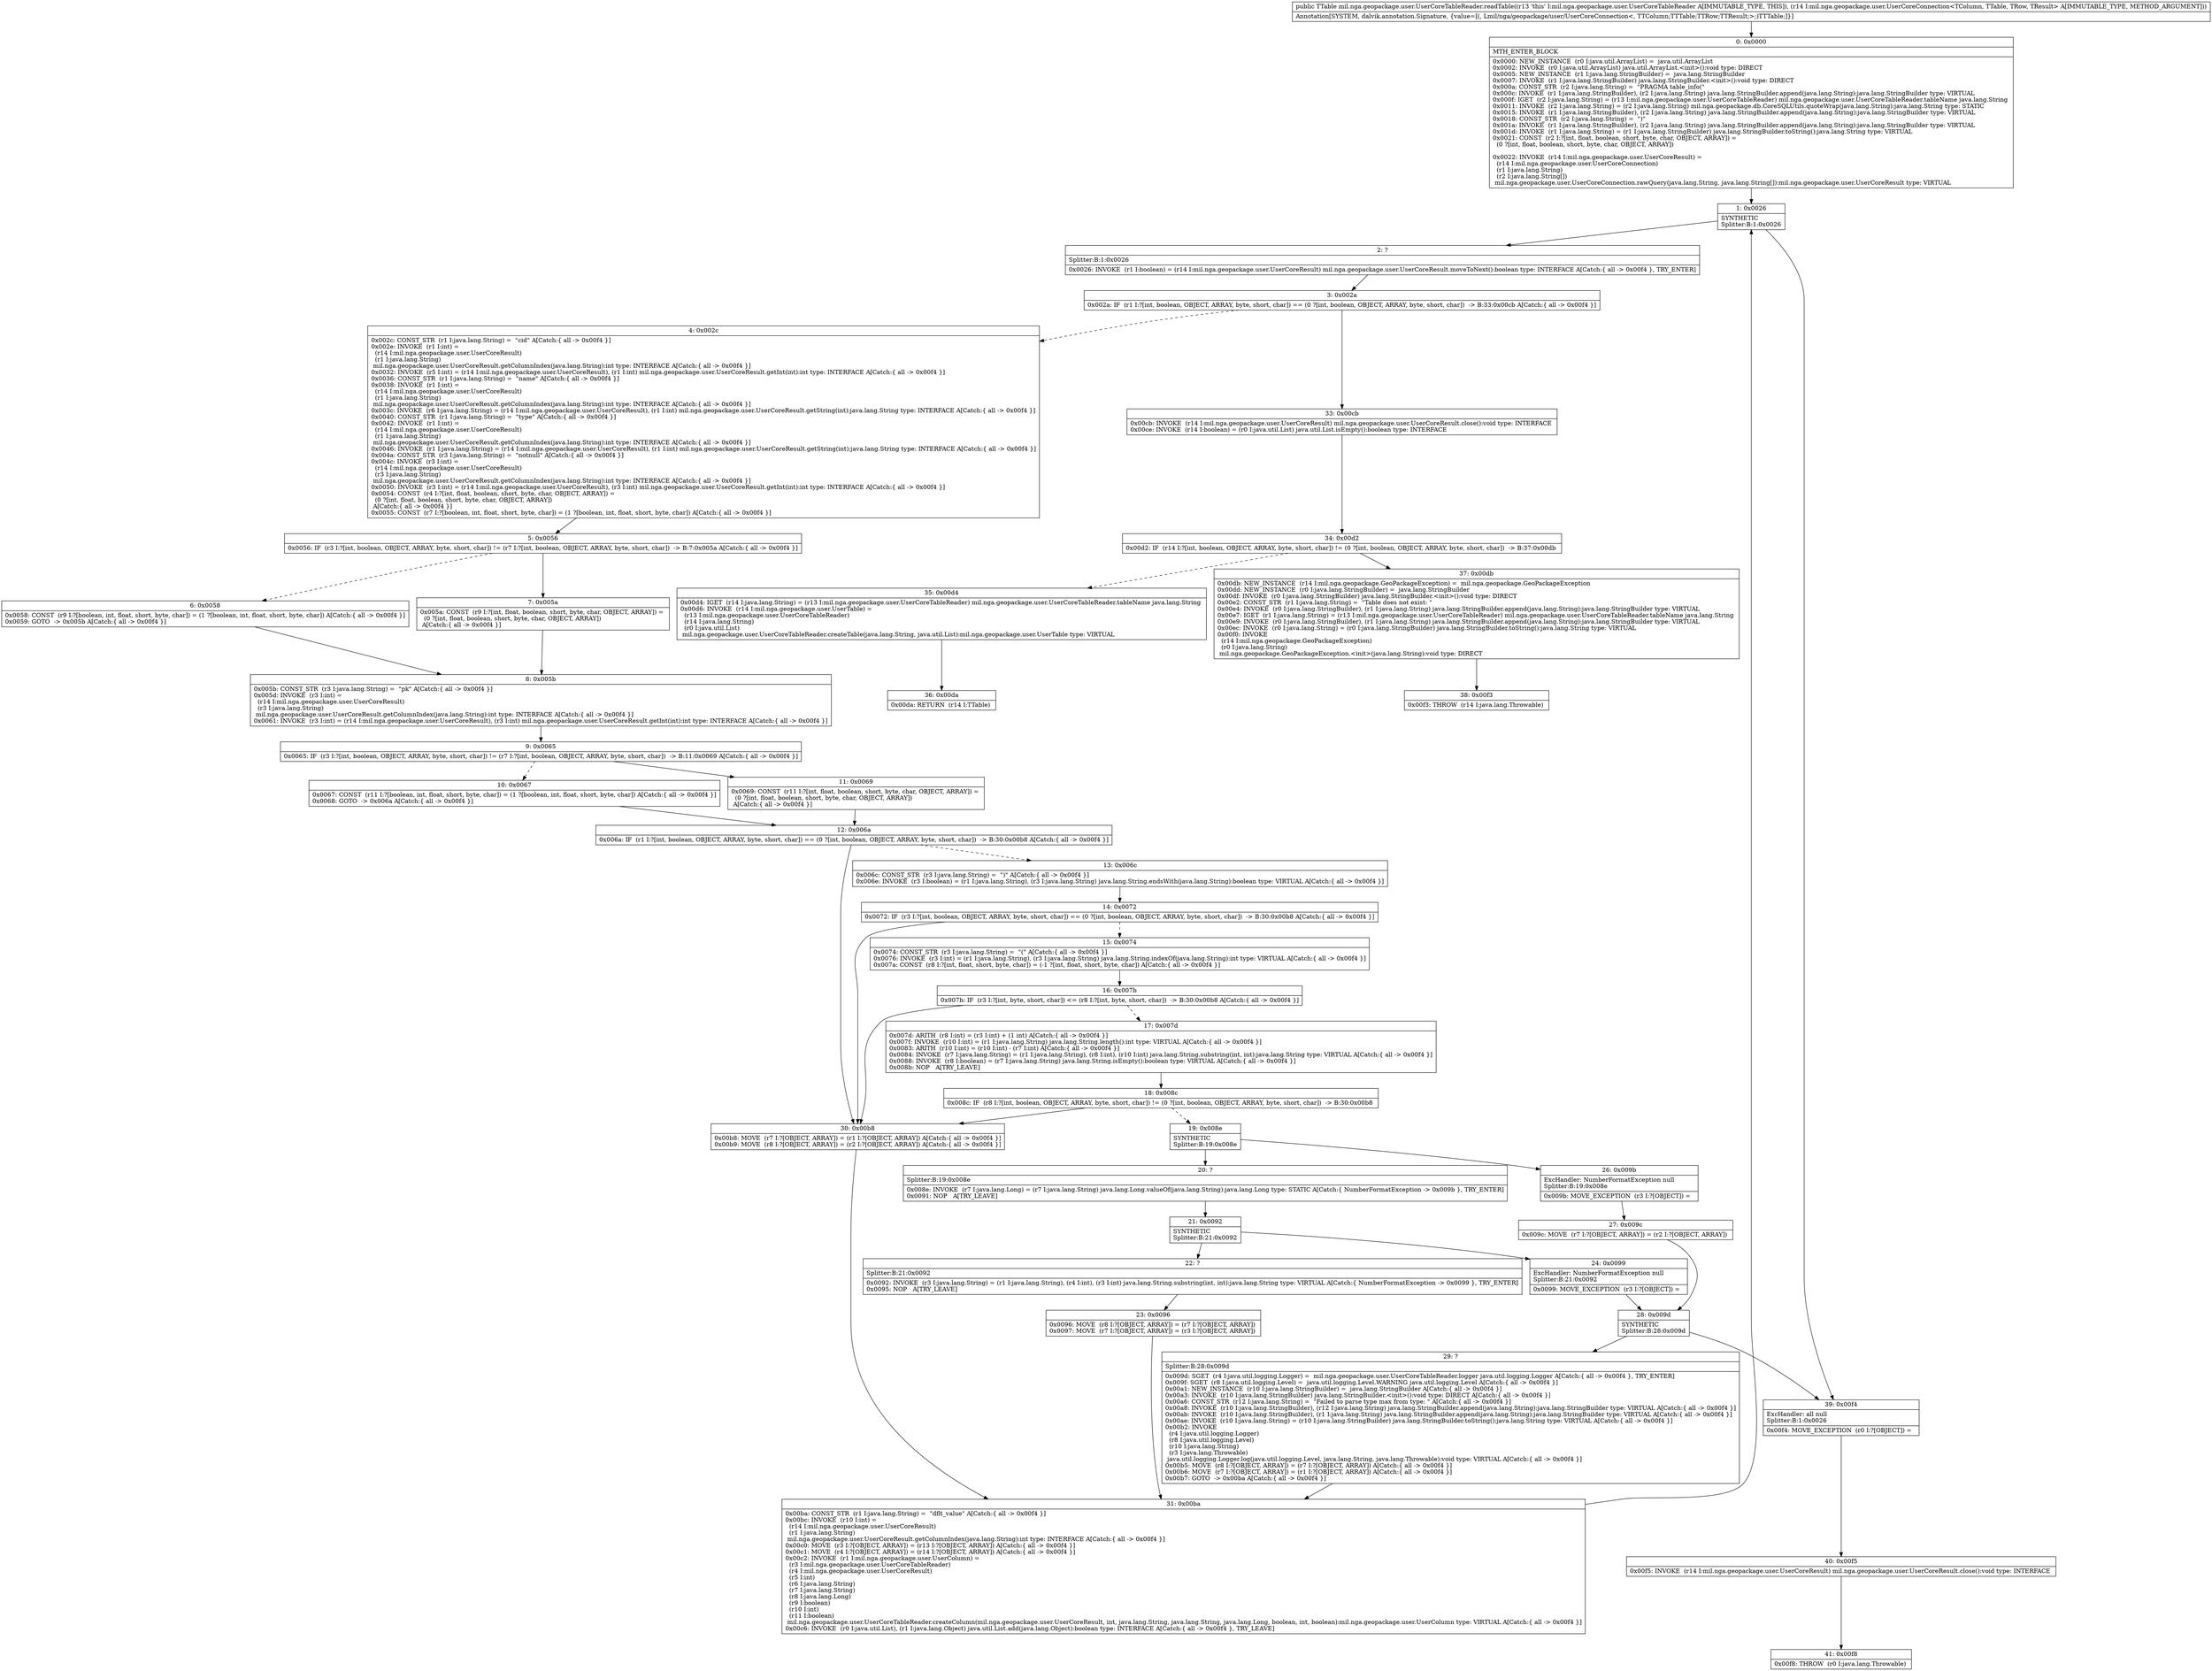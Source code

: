 digraph "CFG formil.nga.geopackage.user.UserCoreTableReader.readTable(Lmil\/nga\/geopackage\/user\/UserCoreConnection;)Lmil\/nga\/geopackage\/user\/UserTable;" {
Node_0 [shape=record,label="{0\:\ 0x0000|MTH_ENTER_BLOCK\l|0x0000: NEW_INSTANCE  (r0 I:java.util.ArrayList) =  java.util.ArrayList \l0x0002: INVOKE  (r0 I:java.util.ArrayList) java.util.ArrayList.\<init\>():void type: DIRECT \l0x0005: NEW_INSTANCE  (r1 I:java.lang.StringBuilder) =  java.lang.StringBuilder \l0x0007: INVOKE  (r1 I:java.lang.StringBuilder) java.lang.StringBuilder.\<init\>():void type: DIRECT \l0x000a: CONST_STR  (r2 I:java.lang.String) =  \"PRAGMA table_info(\" \l0x000c: INVOKE  (r1 I:java.lang.StringBuilder), (r2 I:java.lang.String) java.lang.StringBuilder.append(java.lang.String):java.lang.StringBuilder type: VIRTUAL \l0x000f: IGET  (r2 I:java.lang.String) = (r13 I:mil.nga.geopackage.user.UserCoreTableReader) mil.nga.geopackage.user.UserCoreTableReader.tableName java.lang.String \l0x0011: INVOKE  (r2 I:java.lang.String) = (r2 I:java.lang.String) mil.nga.geopackage.db.CoreSQLUtils.quoteWrap(java.lang.String):java.lang.String type: STATIC \l0x0015: INVOKE  (r1 I:java.lang.StringBuilder), (r2 I:java.lang.String) java.lang.StringBuilder.append(java.lang.String):java.lang.StringBuilder type: VIRTUAL \l0x0018: CONST_STR  (r2 I:java.lang.String) =  \")\" \l0x001a: INVOKE  (r1 I:java.lang.StringBuilder), (r2 I:java.lang.String) java.lang.StringBuilder.append(java.lang.String):java.lang.StringBuilder type: VIRTUAL \l0x001d: INVOKE  (r1 I:java.lang.String) = (r1 I:java.lang.StringBuilder) java.lang.StringBuilder.toString():java.lang.String type: VIRTUAL \l0x0021: CONST  (r2 I:?[int, float, boolean, short, byte, char, OBJECT, ARRAY]) = \l  (0 ?[int, float, boolean, short, byte, char, OBJECT, ARRAY])\l \l0x0022: INVOKE  (r14 I:mil.nga.geopackage.user.UserCoreResult) = \l  (r14 I:mil.nga.geopackage.user.UserCoreConnection)\l  (r1 I:java.lang.String)\l  (r2 I:java.lang.String[])\l mil.nga.geopackage.user.UserCoreConnection.rawQuery(java.lang.String, java.lang.String[]):mil.nga.geopackage.user.UserCoreResult type: VIRTUAL \l}"];
Node_1 [shape=record,label="{1\:\ 0x0026|SYNTHETIC\lSplitter:B:1:0x0026\l}"];
Node_2 [shape=record,label="{2\:\ ?|Splitter:B:1:0x0026\l|0x0026: INVOKE  (r1 I:boolean) = (r14 I:mil.nga.geopackage.user.UserCoreResult) mil.nga.geopackage.user.UserCoreResult.moveToNext():boolean type: INTERFACE A[Catch:\{ all \-\> 0x00f4 \}, TRY_ENTER]\l}"];
Node_3 [shape=record,label="{3\:\ 0x002a|0x002a: IF  (r1 I:?[int, boolean, OBJECT, ARRAY, byte, short, char]) == (0 ?[int, boolean, OBJECT, ARRAY, byte, short, char])  \-\> B:33:0x00cb A[Catch:\{ all \-\> 0x00f4 \}]\l}"];
Node_4 [shape=record,label="{4\:\ 0x002c|0x002c: CONST_STR  (r1 I:java.lang.String) =  \"cid\" A[Catch:\{ all \-\> 0x00f4 \}]\l0x002e: INVOKE  (r1 I:int) = \l  (r14 I:mil.nga.geopackage.user.UserCoreResult)\l  (r1 I:java.lang.String)\l mil.nga.geopackage.user.UserCoreResult.getColumnIndex(java.lang.String):int type: INTERFACE A[Catch:\{ all \-\> 0x00f4 \}]\l0x0032: INVOKE  (r5 I:int) = (r14 I:mil.nga.geopackage.user.UserCoreResult), (r1 I:int) mil.nga.geopackage.user.UserCoreResult.getInt(int):int type: INTERFACE A[Catch:\{ all \-\> 0x00f4 \}]\l0x0036: CONST_STR  (r1 I:java.lang.String) =  \"name\" A[Catch:\{ all \-\> 0x00f4 \}]\l0x0038: INVOKE  (r1 I:int) = \l  (r14 I:mil.nga.geopackage.user.UserCoreResult)\l  (r1 I:java.lang.String)\l mil.nga.geopackage.user.UserCoreResult.getColumnIndex(java.lang.String):int type: INTERFACE A[Catch:\{ all \-\> 0x00f4 \}]\l0x003c: INVOKE  (r6 I:java.lang.String) = (r14 I:mil.nga.geopackage.user.UserCoreResult), (r1 I:int) mil.nga.geopackage.user.UserCoreResult.getString(int):java.lang.String type: INTERFACE A[Catch:\{ all \-\> 0x00f4 \}]\l0x0040: CONST_STR  (r1 I:java.lang.String) =  \"type\" A[Catch:\{ all \-\> 0x00f4 \}]\l0x0042: INVOKE  (r1 I:int) = \l  (r14 I:mil.nga.geopackage.user.UserCoreResult)\l  (r1 I:java.lang.String)\l mil.nga.geopackage.user.UserCoreResult.getColumnIndex(java.lang.String):int type: INTERFACE A[Catch:\{ all \-\> 0x00f4 \}]\l0x0046: INVOKE  (r1 I:java.lang.String) = (r14 I:mil.nga.geopackage.user.UserCoreResult), (r1 I:int) mil.nga.geopackage.user.UserCoreResult.getString(int):java.lang.String type: INTERFACE A[Catch:\{ all \-\> 0x00f4 \}]\l0x004a: CONST_STR  (r3 I:java.lang.String) =  \"notnull\" A[Catch:\{ all \-\> 0x00f4 \}]\l0x004c: INVOKE  (r3 I:int) = \l  (r14 I:mil.nga.geopackage.user.UserCoreResult)\l  (r3 I:java.lang.String)\l mil.nga.geopackage.user.UserCoreResult.getColumnIndex(java.lang.String):int type: INTERFACE A[Catch:\{ all \-\> 0x00f4 \}]\l0x0050: INVOKE  (r3 I:int) = (r14 I:mil.nga.geopackage.user.UserCoreResult), (r3 I:int) mil.nga.geopackage.user.UserCoreResult.getInt(int):int type: INTERFACE A[Catch:\{ all \-\> 0x00f4 \}]\l0x0054: CONST  (r4 I:?[int, float, boolean, short, byte, char, OBJECT, ARRAY]) = \l  (0 ?[int, float, boolean, short, byte, char, OBJECT, ARRAY])\l A[Catch:\{ all \-\> 0x00f4 \}]\l0x0055: CONST  (r7 I:?[boolean, int, float, short, byte, char]) = (1 ?[boolean, int, float, short, byte, char]) A[Catch:\{ all \-\> 0x00f4 \}]\l}"];
Node_5 [shape=record,label="{5\:\ 0x0056|0x0056: IF  (r3 I:?[int, boolean, OBJECT, ARRAY, byte, short, char]) != (r7 I:?[int, boolean, OBJECT, ARRAY, byte, short, char])  \-\> B:7:0x005a A[Catch:\{ all \-\> 0x00f4 \}]\l}"];
Node_6 [shape=record,label="{6\:\ 0x0058|0x0058: CONST  (r9 I:?[boolean, int, float, short, byte, char]) = (1 ?[boolean, int, float, short, byte, char]) A[Catch:\{ all \-\> 0x00f4 \}]\l0x0059: GOTO  \-\> 0x005b A[Catch:\{ all \-\> 0x00f4 \}]\l}"];
Node_7 [shape=record,label="{7\:\ 0x005a|0x005a: CONST  (r9 I:?[int, float, boolean, short, byte, char, OBJECT, ARRAY]) = \l  (0 ?[int, float, boolean, short, byte, char, OBJECT, ARRAY])\l A[Catch:\{ all \-\> 0x00f4 \}]\l}"];
Node_8 [shape=record,label="{8\:\ 0x005b|0x005b: CONST_STR  (r3 I:java.lang.String) =  \"pk\" A[Catch:\{ all \-\> 0x00f4 \}]\l0x005d: INVOKE  (r3 I:int) = \l  (r14 I:mil.nga.geopackage.user.UserCoreResult)\l  (r3 I:java.lang.String)\l mil.nga.geopackage.user.UserCoreResult.getColumnIndex(java.lang.String):int type: INTERFACE A[Catch:\{ all \-\> 0x00f4 \}]\l0x0061: INVOKE  (r3 I:int) = (r14 I:mil.nga.geopackage.user.UserCoreResult), (r3 I:int) mil.nga.geopackage.user.UserCoreResult.getInt(int):int type: INTERFACE A[Catch:\{ all \-\> 0x00f4 \}]\l}"];
Node_9 [shape=record,label="{9\:\ 0x0065|0x0065: IF  (r3 I:?[int, boolean, OBJECT, ARRAY, byte, short, char]) != (r7 I:?[int, boolean, OBJECT, ARRAY, byte, short, char])  \-\> B:11:0x0069 A[Catch:\{ all \-\> 0x00f4 \}]\l}"];
Node_10 [shape=record,label="{10\:\ 0x0067|0x0067: CONST  (r11 I:?[boolean, int, float, short, byte, char]) = (1 ?[boolean, int, float, short, byte, char]) A[Catch:\{ all \-\> 0x00f4 \}]\l0x0068: GOTO  \-\> 0x006a A[Catch:\{ all \-\> 0x00f4 \}]\l}"];
Node_11 [shape=record,label="{11\:\ 0x0069|0x0069: CONST  (r11 I:?[int, float, boolean, short, byte, char, OBJECT, ARRAY]) = \l  (0 ?[int, float, boolean, short, byte, char, OBJECT, ARRAY])\l A[Catch:\{ all \-\> 0x00f4 \}]\l}"];
Node_12 [shape=record,label="{12\:\ 0x006a|0x006a: IF  (r1 I:?[int, boolean, OBJECT, ARRAY, byte, short, char]) == (0 ?[int, boolean, OBJECT, ARRAY, byte, short, char])  \-\> B:30:0x00b8 A[Catch:\{ all \-\> 0x00f4 \}]\l}"];
Node_13 [shape=record,label="{13\:\ 0x006c|0x006c: CONST_STR  (r3 I:java.lang.String) =  \")\" A[Catch:\{ all \-\> 0x00f4 \}]\l0x006e: INVOKE  (r3 I:boolean) = (r1 I:java.lang.String), (r3 I:java.lang.String) java.lang.String.endsWith(java.lang.String):boolean type: VIRTUAL A[Catch:\{ all \-\> 0x00f4 \}]\l}"];
Node_14 [shape=record,label="{14\:\ 0x0072|0x0072: IF  (r3 I:?[int, boolean, OBJECT, ARRAY, byte, short, char]) == (0 ?[int, boolean, OBJECT, ARRAY, byte, short, char])  \-\> B:30:0x00b8 A[Catch:\{ all \-\> 0x00f4 \}]\l}"];
Node_15 [shape=record,label="{15\:\ 0x0074|0x0074: CONST_STR  (r3 I:java.lang.String) =  \"(\" A[Catch:\{ all \-\> 0x00f4 \}]\l0x0076: INVOKE  (r3 I:int) = (r1 I:java.lang.String), (r3 I:java.lang.String) java.lang.String.indexOf(java.lang.String):int type: VIRTUAL A[Catch:\{ all \-\> 0x00f4 \}]\l0x007a: CONST  (r8 I:?[int, float, short, byte, char]) = (\-1 ?[int, float, short, byte, char]) A[Catch:\{ all \-\> 0x00f4 \}]\l}"];
Node_16 [shape=record,label="{16\:\ 0x007b|0x007b: IF  (r3 I:?[int, byte, short, char]) \<= (r8 I:?[int, byte, short, char])  \-\> B:30:0x00b8 A[Catch:\{ all \-\> 0x00f4 \}]\l}"];
Node_17 [shape=record,label="{17\:\ 0x007d|0x007d: ARITH  (r8 I:int) = (r3 I:int) + (1 int) A[Catch:\{ all \-\> 0x00f4 \}]\l0x007f: INVOKE  (r10 I:int) = (r1 I:java.lang.String) java.lang.String.length():int type: VIRTUAL A[Catch:\{ all \-\> 0x00f4 \}]\l0x0083: ARITH  (r10 I:int) = (r10 I:int) \- (r7 I:int) A[Catch:\{ all \-\> 0x00f4 \}]\l0x0084: INVOKE  (r7 I:java.lang.String) = (r1 I:java.lang.String), (r8 I:int), (r10 I:int) java.lang.String.substring(int, int):java.lang.String type: VIRTUAL A[Catch:\{ all \-\> 0x00f4 \}]\l0x0088: INVOKE  (r8 I:boolean) = (r7 I:java.lang.String) java.lang.String.isEmpty():boolean type: VIRTUAL A[Catch:\{ all \-\> 0x00f4 \}]\l0x008b: NOP   A[TRY_LEAVE]\l}"];
Node_18 [shape=record,label="{18\:\ 0x008c|0x008c: IF  (r8 I:?[int, boolean, OBJECT, ARRAY, byte, short, char]) != (0 ?[int, boolean, OBJECT, ARRAY, byte, short, char])  \-\> B:30:0x00b8 \l}"];
Node_19 [shape=record,label="{19\:\ 0x008e|SYNTHETIC\lSplitter:B:19:0x008e\l}"];
Node_20 [shape=record,label="{20\:\ ?|Splitter:B:19:0x008e\l|0x008e: INVOKE  (r7 I:java.lang.Long) = (r7 I:java.lang.String) java.lang.Long.valueOf(java.lang.String):java.lang.Long type: STATIC A[Catch:\{ NumberFormatException \-\> 0x009b \}, TRY_ENTER]\l0x0091: NOP   A[TRY_LEAVE]\l}"];
Node_21 [shape=record,label="{21\:\ 0x0092|SYNTHETIC\lSplitter:B:21:0x0092\l}"];
Node_22 [shape=record,label="{22\:\ ?|Splitter:B:21:0x0092\l|0x0092: INVOKE  (r3 I:java.lang.String) = (r1 I:java.lang.String), (r4 I:int), (r3 I:int) java.lang.String.substring(int, int):java.lang.String type: VIRTUAL A[Catch:\{ NumberFormatException \-\> 0x0099 \}, TRY_ENTER]\l0x0095: NOP   A[TRY_LEAVE]\l}"];
Node_23 [shape=record,label="{23\:\ 0x0096|0x0096: MOVE  (r8 I:?[OBJECT, ARRAY]) = (r7 I:?[OBJECT, ARRAY]) \l0x0097: MOVE  (r7 I:?[OBJECT, ARRAY]) = (r3 I:?[OBJECT, ARRAY]) \l}"];
Node_24 [shape=record,label="{24\:\ 0x0099|ExcHandler: NumberFormatException null\lSplitter:B:21:0x0092\l|0x0099: MOVE_EXCEPTION  (r3 I:?[OBJECT]) =  \l}"];
Node_26 [shape=record,label="{26\:\ 0x009b|ExcHandler: NumberFormatException null\lSplitter:B:19:0x008e\l|0x009b: MOVE_EXCEPTION  (r3 I:?[OBJECT]) =  \l}"];
Node_27 [shape=record,label="{27\:\ 0x009c|0x009c: MOVE  (r7 I:?[OBJECT, ARRAY]) = (r2 I:?[OBJECT, ARRAY]) \l}"];
Node_28 [shape=record,label="{28\:\ 0x009d|SYNTHETIC\lSplitter:B:28:0x009d\l}"];
Node_29 [shape=record,label="{29\:\ ?|Splitter:B:28:0x009d\l|0x009d: SGET  (r4 I:java.util.logging.Logger) =  mil.nga.geopackage.user.UserCoreTableReader.logger java.util.logging.Logger A[Catch:\{ all \-\> 0x00f4 \}, TRY_ENTER]\l0x009f: SGET  (r8 I:java.util.logging.Level) =  java.util.logging.Level.WARNING java.util.logging.Level A[Catch:\{ all \-\> 0x00f4 \}]\l0x00a1: NEW_INSTANCE  (r10 I:java.lang.StringBuilder) =  java.lang.StringBuilder A[Catch:\{ all \-\> 0x00f4 \}]\l0x00a3: INVOKE  (r10 I:java.lang.StringBuilder) java.lang.StringBuilder.\<init\>():void type: DIRECT A[Catch:\{ all \-\> 0x00f4 \}]\l0x00a6: CONST_STR  (r12 I:java.lang.String) =  \"Failed to parse type max from type: \" A[Catch:\{ all \-\> 0x00f4 \}]\l0x00a8: INVOKE  (r10 I:java.lang.StringBuilder), (r12 I:java.lang.String) java.lang.StringBuilder.append(java.lang.String):java.lang.StringBuilder type: VIRTUAL A[Catch:\{ all \-\> 0x00f4 \}]\l0x00ab: INVOKE  (r10 I:java.lang.StringBuilder), (r1 I:java.lang.String) java.lang.StringBuilder.append(java.lang.String):java.lang.StringBuilder type: VIRTUAL A[Catch:\{ all \-\> 0x00f4 \}]\l0x00ae: INVOKE  (r10 I:java.lang.String) = (r10 I:java.lang.StringBuilder) java.lang.StringBuilder.toString():java.lang.String type: VIRTUAL A[Catch:\{ all \-\> 0x00f4 \}]\l0x00b2: INVOKE  \l  (r4 I:java.util.logging.Logger)\l  (r8 I:java.util.logging.Level)\l  (r10 I:java.lang.String)\l  (r3 I:java.lang.Throwable)\l java.util.logging.Logger.log(java.util.logging.Level, java.lang.String, java.lang.Throwable):void type: VIRTUAL A[Catch:\{ all \-\> 0x00f4 \}]\l0x00b5: MOVE  (r8 I:?[OBJECT, ARRAY]) = (r7 I:?[OBJECT, ARRAY]) A[Catch:\{ all \-\> 0x00f4 \}]\l0x00b6: MOVE  (r7 I:?[OBJECT, ARRAY]) = (r1 I:?[OBJECT, ARRAY]) A[Catch:\{ all \-\> 0x00f4 \}]\l0x00b7: GOTO  \-\> 0x00ba A[Catch:\{ all \-\> 0x00f4 \}]\l}"];
Node_30 [shape=record,label="{30\:\ 0x00b8|0x00b8: MOVE  (r7 I:?[OBJECT, ARRAY]) = (r1 I:?[OBJECT, ARRAY]) A[Catch:\{ all \-\> 0x00f4 \}]\l0x00b9: MOVE  (r8 I:?[OBJECT, ARRAY]) = (r2 I:?[OBJECT, ARRAY]) A[Catch:\{ all \-\> 0x00f4 \}]\l}"];
Node_31 [shape=record,label="{31\:\ 0x00ba|0x00ba: CONST_STR  (r1 I:java.lang.String) =  \"dflt_value\" A[Catch:\{ all \-\> 0x00f4 \}]\l0x00bc: INVOKE  (r10 I:int) = \l  (r14 I:mil.nga.geopackage.user.UserCoreResult)\l  (r1 I:java.lang.String)\l mil.nga.geopackage.user.UserCoreResult.getColumnIndex(java.lang.String):int type: INTERFACE A[Catch:\{ all \-\> 0x00f4 \}]\l0x00c0: MOVE  (r3 I:?[OBJECT, ARRAY]) = (r13 I:?[OBJECT, ARRAY]) A[Catch:\{ all \-\> 0x00f4 \}]\l0x00c1: MOVE  (r4 I:?[OBJECT, ARRAY]) = (r14 I:?[OBJECT, ARRAY]) A[Catch:\{ all \-\> 0x00f4 \}]\l0x00c2: INVOKE  (r1 I:mil.nga.geopackage.user.UserColumn) = \l  (r3 I:mil.nga.geopackage.user.UserCoreTableReader)\l  (r4 I:mil.nga.geopackage.user.UserCoreResult)\l  (r5 I:int)\l  (r6 I:java.lang.String)\l  (r7 I:java.lang.String)\l  (r8 I:java.lang.Long)\l  (r9 I:boolean)\l  (r10 I:int)\l  (r11 I:boolean)\l mil.nga.geopackage.user.UserCoreTableReader.createColumn(mil.nga.geopackage.user.UserCoreResult, int, java.lang.String, java.lang.String, java.lang.Long, boolean, int, boolean):mil.nga.geopackage.user.UserColumn type: VIRTUAL A[Catch:\{ all \-\> 0x00f4 \}]\l0x00c6: INVOKE  (r0 I:java.util.List), (r1 I:java.lang.Object) java.util.List.add(java.lang.Object):boolean type: INTERFACE A[Catch:\{ all \-\> 0x00f4 \}, TRY_LEAVE]\l}"];
Node_33 [shape=record,label="{33\:\ 0x00cb|0x00cb: INVOKE  (r14 I:mil.nga.geopackage.user.UserCoreResult) mil.nga.geopackage.user.UserCoreResult.close():void type: INTERFACE \l0x00ce: INVOKE  (r14 I:boolean) = (r0 I:java.util.List) java.util.List.isEmpty():boolean type: INTERFACE \l}"];
Node_34 [shape=record,label="{34\:\ 0x00d2|0x00d2: IF  (r14 I:?[int, boolean, OBJECT, ARRAY, byte, short, char]) != (0 ?[int, boolean, OBJECT, ARRAY, byte, short, char])  \-\> B:37:0x00db \l}"];
Node_35 [shape=record,label="{35\:\ 0x00d4|0x00d4: IGET  (r14 I:java.lang.String) = (r13 I:mil.nga.geopackage.user.UserCoreTableReader) mil.nga.geopackage.user.UserCoreTableReader.tableName java.lang.String \l0x00d6: INVOKE  (r14 I:mil.nga.geopackage.user.UserTable) = \l  (r13 I:mil.nga.geopackage.user.UserCoreTableReader)\l  (r14 I:java.lang.String)\l  (r0 I:java.util.List)\l mil.nga.geopackage.user.UserCoreTableReader.createTable(java.lang.String, java.util.List):mil.nga.geopackage.user.UserTable type: VIRTUAL \l}"];
Node_36 [shape=record,label="{36\:\ 0x00da|0x00da: RETURN  (r14 I:TTable) \l}"];
Node_37 [shape=record,label="{37\:\ 0x00db|0x00db: NEW_INSTANCE  (r14 I:mil.nga.geopackage.GeoPackageException) =  mil.nga.geopackage.GeoPackageException \l0x00dd: NEW_INSTANCE  (r0 I:java.lang.StringBuilder) =  java.lang.StringBuilder \l0x00df: INVOKE  (r0 I:java.lang.StringBuilder) java.lang.StringBuilder.\<init\>():void type: DIRECT \l0x00e2: CONST_STR  (r1 I:java.lang.String) =  \"Table does not exist: \" \l0x00e4: INVOKE  (r0 I:java.lang.StringBuilder), (r1 I:java.lang.String) java.lang.StringBuilder.append(java.lang.String):java.lang.StringBuilder type: VIRTUAL \l0x00e7: IGET  (r1 I:java.lang.String) = (r13 I:mil.nga.geopackage.user.UserCoreTableReader) mil.nga.geopackage.user.UserCoreTableReader.tableName java.lang.String \l0x00e9: INVOKE  (r0 I:java.lang.StringBuilder), (r1 I:java.lang.String) java.lang.StringBuilder.append(java.lang.String):java.lang.StringBuilder type: VIRTUAL \l0x00ec: INVOKE  (r0 I:java.lang.String) = (r0 I:java.lang.StringBuilder) java.lang.StringBuilder.toString():java.lang.String type: VIRTUAL \l0x00f0: INVOKE  \l  (r14 I:mil.nga.geopackage.GeoPackageException)\l  (r0 I:java.lang.String)\l mil.nga.geopackage.GeoPackageException.\<init\>(java.lang.String):void type: DIRECT \l}"];
Node_38 [shape=record,label="{38\:\ 0x00f3|0x00f3: THROW  (r14 I:java.lang.Throwable) \l}"];
Node_39 [shape=record,label="{39\:\ 0x00f4|ExcHandler: all null\lSplitter:B:1:0x0026\l|0x00f4: MOVE_EXCEPTION  (r0 I:?[OBJECT]) =  \l}"];
Node_40 [shape=record,label="{40\:\ 0x00f5|0x00f5: INVOKE  (r14 I:mil.nga.geopackage.user.UserCoreResult) mil.nga.geopackage.user.UserCoreResult.close():void type: INTERFACE \l}"];
Node_41 [shape=record,label="{41\:\ 0x00f8|0x00f8: THROW  (r0 I:java.lang.Throwable) \l}"];
MethodNode[shape=record,label="{public TTable mil.nga.geopackage.user.UserCoreTableReader.readTable((r13 'this' I:mil.nga.geopackage.user.UserCoreTableReader A[IMMUTABLE_TYPE, THIS]), (r14 I:mil.nga.geopackage.user.UserCoreConnection\<TColumn, TTable, TRow, TResult\> A[IMMUTABLE_TYPE, METHOD_ARGUMENT]))  | Annotation[SYSTEM, dalvik.annotation.Signature, \{value=[(, Lmil\/nga\/geopackage\/user\/UserCoreConnection\<, TTColumn;TTTable;TTRow;TTResult;\>;)TTTable;]\}]\l}"];
MethodNode -> Node_0;
Node_0 -> Node_1;
Node_1 -> Node_2;
Node_1 -> Node_39;
Node_2 -> Node_3;
Node_3 -> Node_4[style=dashed];
Node_3 -> Node_33;
Node_4 -> Node_5;
Node_5 -> Node_6[style=dashed];
Node_5 -> Node_7;
Node_6 -> Node_8;
Node_7 -> Node_8;
Node_8 -> Node_9;
Node_9 -> Node_10[style=dashed];
Node_9 -> Node_11;
Node_10 -> Node_12;
Node_11 -> Node_12;
Node_12 -> Node_13[style=dashed];
Node_12 -> Node_30;
Node_13 -> Node_14;
Node_14 -> Node_15[style=dashed];
Node_14 -> Node_30;
Node_15 -> Node_16;
Node_16 -> Node_17[style=dashed];
Node_16 -> Node_30;
Node_17 -> Node_18;
Node_18 -> Node_19[style=dashed];
Node_18 -> Node_30;
Node_19 -> Node_20;
Node_19 -> Node_26;
Node_20 -> Node_21;
Node_21 -> Node_22;
Node_21 -> Node_24;
Node_22 -> Node_23;
Node_23 -> Node_31;
Node_24 -> Node_28;
Node_26 -> Node_27;
Node_27 -> Node_28;
Node_28 -> Node_29;
Node_28 -> Node_39;
Node_29 -> Node_31;
Node_30 -> Node_31;
Node_31 -> Node_1;
Node_33 -> Node_34;
Node_34 -> Node_35[style=dashed];
Node_34 -> Node_37;
Node_35 -> Node_36;
Node_37 -> Node_38;
Node_39 -> Node_40;
Node_40 -> Node_41;
}

